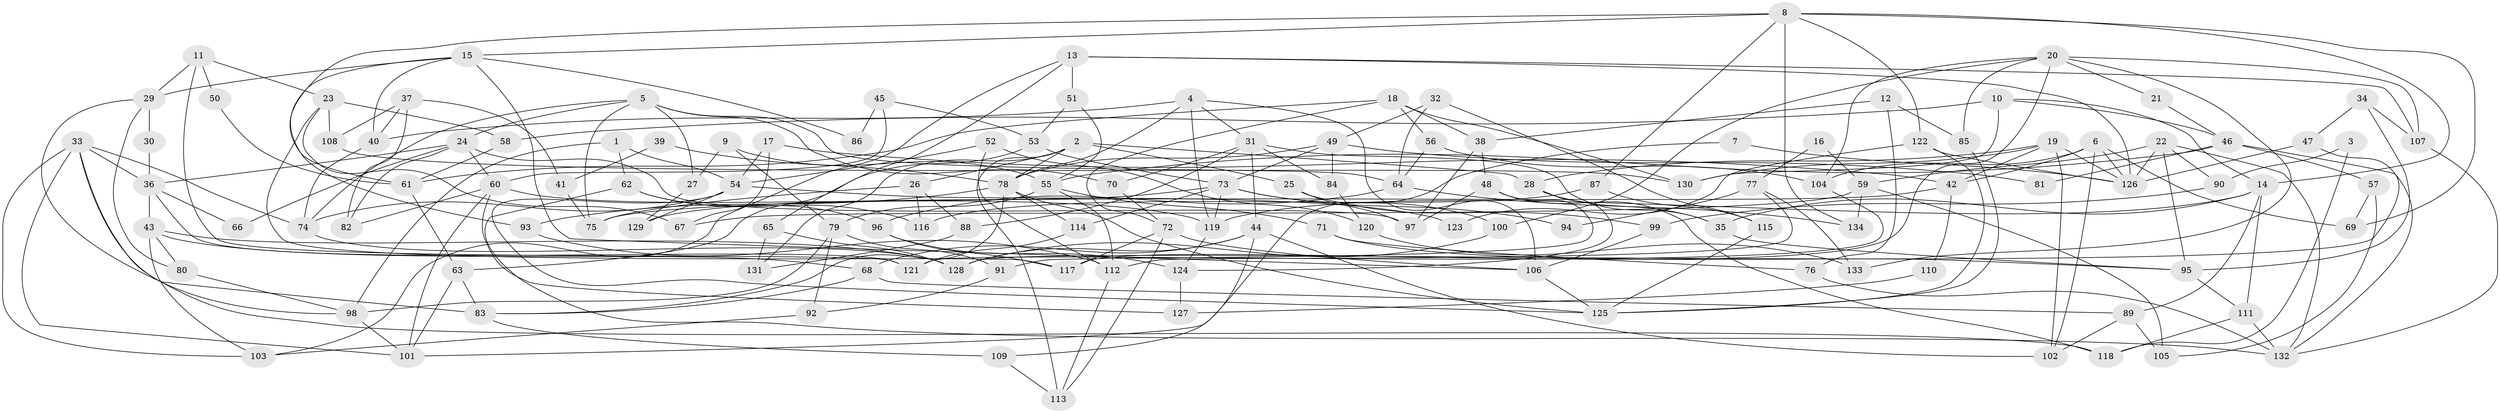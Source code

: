 // coarse degree distribution, {5: 0.18823529411764706, 7: 0.15294117647058825, 3: 0.24705882352941178, 8: 0.08235294117647059, 6: 0.11764705882352941, 4: 0.12941176470588237, 2: 0.047058823529411764, 9: 0.023529411764705882, 10: 0.011764705882352941}
// Generated by graph-tools (version 1.1) at 2025/52/02/27/25 19:52:05]
// undirected, 134 vertices, 268 edges
graph export_dot {
graph [start="1"]
  node [color=gray90,style=filled];
  1;
  2;
  3;
  4;
  5;
  6;
  7;
  8;
  9;
  10;
  11;
  12;
  13;
  14;
  15;
  16;
  17;
  18;
  19;
  20;
  21;
  22;
  23;
  24;
  25;
  26;
  27;
  28;
  29;
  30;
  31;
  32;
  33;
  34;
  35;
  36;
  37;
  38;
  39;
  40;
  41;
  42;
  43;
  44;
  45;
  46;
  47;
  48;
  49;
  50;
  51;
  52;
  53;
  54;
  55;
  56;
  57;
  58;
  59;
  60;
  61;
  62;
  63;
  64;
  65;
  66;
  67;
  68;
  69;
  70;
  71;
  72;
  73;
  74;
  75;
  76;
  77;
  78;
  79;
  80;
  81;
  82;
  83;
  84;
  85;
  86;
  87;
  88;
  89;
  90;
  91;
  92;
  93;
  94;
  95;
  96;
  97;
  98;
  99;
  100;
  101;
  102;
  103;
  104;
  105;
  106;
  107;
  108;
  109;
  110;
  111;
  112;
  113;
  114;
  115;
  116;
  117;
  118;
  119;
  120;
  121;
  122;
  123;
  124;
  125;
  126;
  127;
  128;
  129;
  130;
  131;
  132;
  133;
  134;
  1 -- 98;
  1 -- 62;
  1 -- 54;
  2 -- 78;
  2 -- 113;
  2 -- 25;
  2 -- 26;
  2 -- 28;
  2 -- 131;
  3 -- 118;
  3 -- 90;
  4 -- 31;
  4 -- 40;
  4 -- 78;
  4 -- 106;
  4 -- 119;
  5 -- 64;
  5 -- 74;
  5 -- 24;
  5 -- 27;
  5 -- 70;
  5 -- 75;
  6 -- 42;
  6 -- 104;
  6 -- 69;
  6 -- 102;
  6 -- 126;
  7 -- 126;
  7 -- 101;
  8 -- 122;
  8 -- 134;
  8 -- 14;
  8 -- 15;
  8 -- 61;
  8 -- 69;
  8 -- 87;
  9 -- 27;
  9 -- 55;
  9 -- 79;
  10 -- 130;
  10 -- 14;
  10 -- 46;
  10 -- 58;
  11 -- 121;
  11 -- 23;
  11 -- 29;
  11 -- 50;
  12 -- 76;
  12 -- 85;
  12 -- 38;
  13 -- 51;
  13 -- 126;
  13 -- 65;
  13 -- 103;
  13 -- 107;
  14 -- 111;
  14 -- 35;
  14 -- 89;
  14 -- 119;
  15 -- 106;
  15 -- 29;
  15 -- 40;
  15 -- 86;
  15 -- 93;
  16 -- 59;
  16 -- 77;
  17 -- 54;
  17 -- 42;
  17 -- 67;
  18 -- 61;
  18 -- 72;
  18 -- 38;
  18 -- 56;
  18 -- 130;
  19 -- 102;
  19 -- 126;
  19 -- 28;
  19 -- 42;
  19 -- 130;
  20 -- 104;
  20 -- 107;
  20 -- 21;
  20 -- 85;
  20 -- 100;
  20 -- 117;
  20 -- 133;
  21 -- 46;
  22 -- 132;
  22 -- 59;
  22 -- 90;
  22 -- 95;
  22 -- 126;
  23 -- 117;
  23 -- 58;
  23 -- 67;
  23 -- 108;
  24 -- 82;
  24 -- 36;
  24 -- 60;
  24 -- 66;
  24 -- 97;
  25 -- 97;
  25 -- 99;
  26 -- 88;
  26 -- 75;
  26 -- 116;
  27 -- 129;
  28 -- 35;
  28 -- 124;
  29 -- 30;
  29 -- 80;
  29 -- 83;
  30 -- 36;
  31 -- 44;
  31 -- 35;
  31 -- 70;
  31 -- 84;
  31 -- 88;
  32 -- 115;
  32 -- 49;
  32 -- 64;
  33 -- 101;
  33 -- 103;
  33 -- 36;
  33 -- 74;
  33 -- 98;
  33 -- 118;
  34 -- 107;
  34 -- 95;
  34 -- 47;
  35 -- 95;
  36 -- 43;
  36 -- 66;
  36 -- 121;
  37 -- 108;
  37 -- 40;
  37 -- 41;
  37 -- 82;
  38 -- 48;
  38 -- 97;
  39 -- 41;
  39 -- 78;
  40 -- 74;
  41 -- 75;
  42 -- 75;
  42 -- 110;
  43 -- 80;
  43 -- 68;
  43 -- 103;
  43 -- 128;
  44 -- 68;
  44 -- 128;
  44 -- 102;
  44 -- 109;
  45 -- 53;
  45 -- 60;
  45 -- 86;
  46 -- 55;
  46 -- 57;
  46 -- 81;
  46 -- 132;
  47 -- 126;
  47 -- 128;
  48 -- 97;
  48 -- 91;
  48 -- 118;
  49 -- 78;
  49 -- 73;
  49 -- 81;
  49 -- 84;
  50 -- 61;
  51 -- 53;
  51 -- 55;
  52 -- 54;
  52 -- 112;
  52 -- 120;
  53 -- 73;
  53 -- 63;
  54 -- 74;
  54 -- 123;
  54 -- 125;
  54 -- 129;
  55 -- 79;
  55 -- 112;
  55 -- 71;
  56 -- 64;
  56 -- 104;
  57 -- 69;
  57 -- 105;
  58 -- 61;
  59 -- 105;
  59 -- 67;
  59 -- 134;
  60 -- 119;
  60 -- 82;
  60 -- 101;
  60 -- 127;
  61 -- 63;
  62 -- 96;
  62 -- 132;
  62 -- 116;
  63 -- 83;
  63 -- 101;
  64 -- 96;
  64 -- 134;
  65 -- 128;
  65 -- 131;
  68 -- 89;
  68 -- 83;
  70 -- 72;
  71 -- 95;
  71 -- 76;
  72 -- 106;
  72 -- 113;
  72 -- 117;
  73 -- 119;
  73 -- 100;
  73 -- 94;
  73 -- 114;
  73 -- 129;
  74 -- 128;
  76 -- 132;
  77 -- 112;
  77 -- 133;
  77 -- 94;
  78 -- 83;
  78 -- 93;
  78 -- 114;
  78 -- 125;
  79 -- 91;
  79 -- 92;
  79 -- 98;
  80 -- 98;
  83 -- 109;
  84 -- 120;
  85 -- 125;
  87 -- 116;
  87 -- 115;
  88 -- 131;
  89 -- 102;
  89 -- 105;
  90 -- 99;
  91 -- 92;
  92 -- 103;
  93 -- 112;
  95 -- 111;
  96 -- 117;
  96 -- 124;
  98 -- 101;
  99 -- 106;
  100 -- 128;
  104 -- 121;
  106 -- 125;
  107 -- 132;
  108 -- 130;
  109 -- 113;
  110 -- 127;
  111 -- 118;
  111 -- 132;
  112 -- 113;
  114 -- 121;
  115 -- 125;
  119 -- 124;
  120 -- 133;
  122 -- 125;
  122 -- 126;
  122 -- 123;
  124 -- 127;
}
